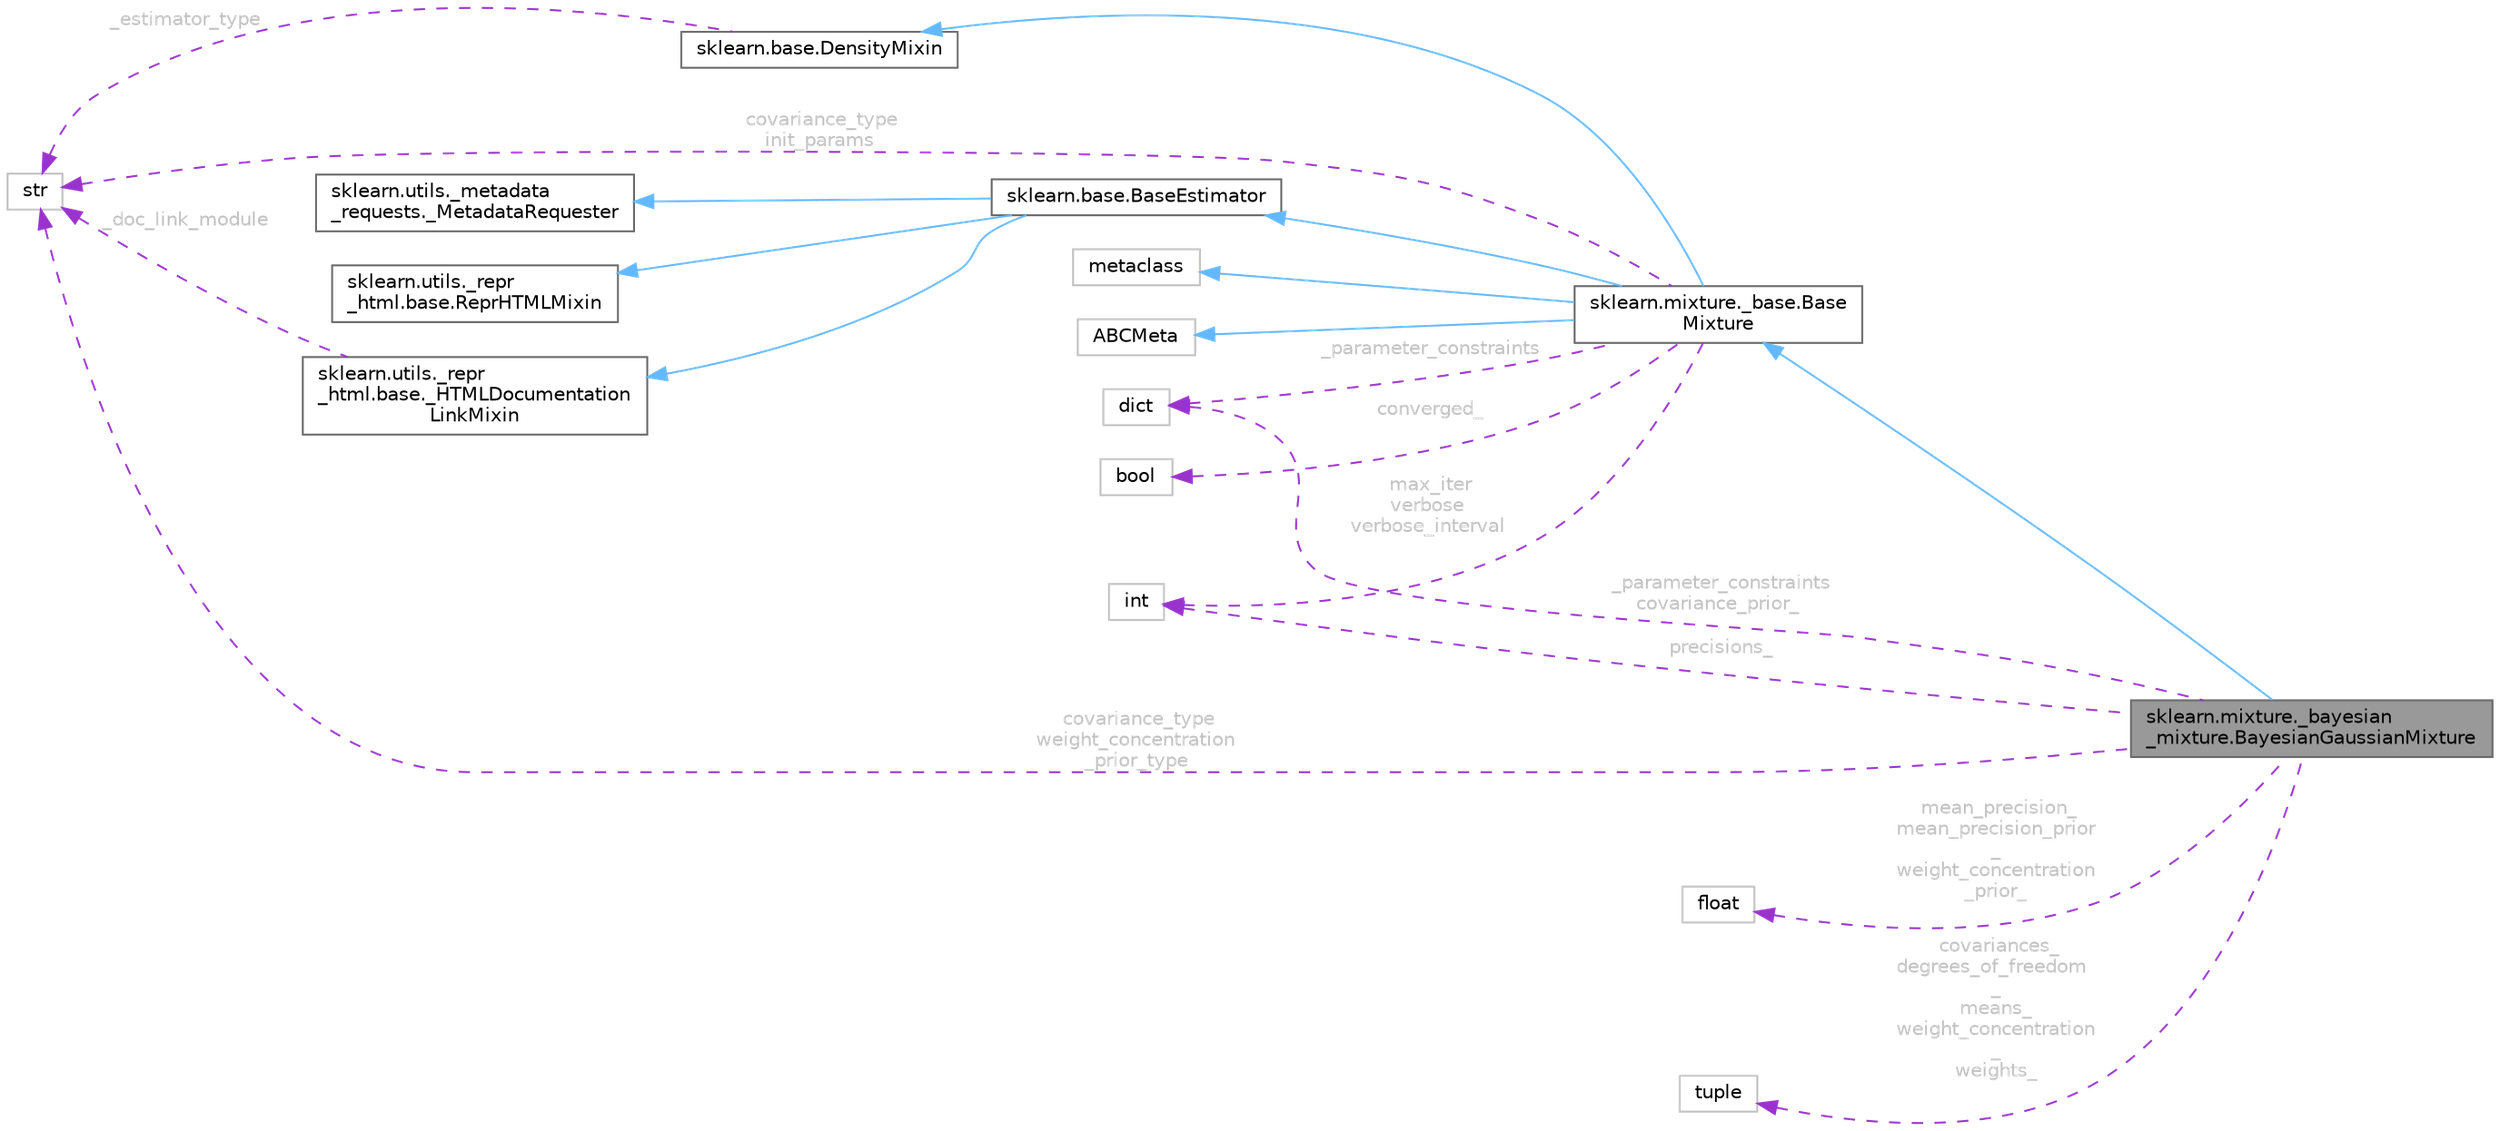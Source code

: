digraph "sklearn.mixture._bayesian_mixture.BayesianGaussianMixture"
{
 // LATEX_PDF_SIZE
  bgcolor="transparent";
  edge [fontname=Helvetica,fontsize=10,labelfontname=Helvetica,labelfontsize=10];
  node [fontname=Helvetica,fontsize=10,shape=box,height=0.2,width=0.4];
  rankdir="LR";
  Node1 [id="Node000001",label="sklearn.mixture._bayesian\l_mixture.BayesianGaussianMixture",height=0.2,width=0.4,color="gray40", fillcolor="grey60", style="filled", fontcolor="black",tooltip=" "];
  Node2 -> Node1 [id="edge20_Node000001_Node000002",dir="back",color="steelblue1",style="solid",tooltip=" "];
  Node2 [id="Node000002",label="sklearn.mixture._base.Base\lMixture",height=0.2,width=0.4,color="gray40", fillcolor="white", style="filled",URL="$d7/d6a/classsklearn_1_1mixture_1_1__base_1_1BaseMixture.html",tooltip=" "];
  Node3 -> Node2 [id="edge21_Node000002_Node000003",dir="back",color="steelblue1",style="solid",tooltip=" "];
  Node3 [id="Node000003",label="sklearn.base.DensityMixin",height=0.2,width=0.4,color="gray40", fillcolor="white", style="filled",URL="$dc/dd3/classsklearn_1_1base_1_1DensityMixin.html",tooltip=" "];
  Node4 -> Node3 [id="edge22_Node000003_Node000004",dir="back",color="darkorchid3",style="dashed",tooltip=" ",label=" _estimator_type",fontcolor="grey" ];
  Node4 [id="Node000004",label="str",height=0.2,width=0.4,color="grey75", fillcolor="white", style="filled",tooltip=" "];
  Node5 -> Node2 [id="edge23_Node000002_Node000005",dir="back",color="steelblue1",style="solid",tooltip=" "];
  Node5 [id="Node000005",label="sklearn.base.BaseEstimator",height=0.2,width=0.4,color="gray40", fillcolor="white", style="filled",URL="$d3/d20/classsklearn_1_1base_1_1BaseEstimator.html",tooltip=" "];
  Node6 -> Node5 [id="edge24_Node000005_Node000006",dir="back",color="steelblue1",style="solid",tooltip=" "];
  Node6 [id="Node000006",label="sklearn.utils._repr\l_html.base.ReprHTMLMixin",height=0.2,width=0.4,color="gray40", fillcolor="white", style="filled",URL="$d3/d50/classsklearn_1_1utils_1_1__repr__html_1_1base_1_1ReprHTMLMixin.html",tooltip=" "];
  Node7 -> Node5 [id="edge25_Node000005_Node000007",dir="back",color="steelblue1",style="solid",tooltip=" "];
  Node7 [id="Node000007",label="sklearn.utils._repr\l_html.base._HTMLDocumentation\lLinkMixin",height=0.2,width=0.4,color="gray40", fillcolor="white", style="filled",URL="$d5/d05/classsklearn_1_1utils_1_1__repr__html_1_1base_1_1__HTMLDocumentationLinkMixin.html",tooltip=" "];
  Node4 -> Node7 [id="edge26_Node000007_Node000004",dir="back",color="darkorchid3",style="dashed",tooltip=" ",label=" _doc_link_module",fontcolor="grey" ];
  Node8 -> Node5 [id="edge27_Node000005_Node000008",dir="back",color="steelblue1",style="solid",tooltip=" "];
  Node8 [id="Node000008",label="sklearn.utils._metadata\l_requests._MetadataRequester",height=0.2,width=0.4,color="gray40", fillcolor="white", style="filled",URL="$d6/dfa/classsklearn_1_1utils_1_1__metadata__requests_1_1__MetadataRequester.html",tooltip=" "];
  Node9 -> Node2 [id="edge28_Node000002_Node000009",dir="back",color="steelblue1",style="solid",tooltip=" "];
  Node9 [id="Node000009",label="metaclass",height=0.2,width=0.4,color="grey75", fillcolor="white", style="filled",URL="$d1/d9a/classmetaclass.html",tooltip=" "];
  Node10 -> Node2 [id="edge29_Node000002_Node000010",dir="back",color="steelblue1",style="solid",tooltip=" "];
  Node10 [id="Node000010",label="ABCMeta",height=0.2,width=0.4,color="grey75", fillcolor="white", style="filled",URL="$df/d42/classABCMeta.html",tooltip=" "];
  Node11 -> Node2 [id="edge30_Node000002_Node000011",dir="back",color="darkorchid3",style="dashed",tooltip=" ",label=" _parameter_constraints",fontcolor="grey" ];
  Node11 [id="Node000011",label="dict",height=0.2,width=0.4,color="grey75", fillcolor="white", style="filled",tooltip=" "];
  Node12 -> Node2 [id="edge31_Node000002_Node000012",dir="back",color="darkorchid3",style="dashed",tooltip=" ",label=" max_iter\nverbose\nverbose_interval",fontcolor="grey" ];
  Node12 [id="Node000012",label="int",height=0.2,width=0.4,color="grey75", fillcolor="white", style="filled",tooltip=" "];
  Node4 -> Node2 [id="edge32_Node000002_Node000004",dir="back",color="darkorchid3",style="dashed",tooltip=" ",label=" covariance_type\ninit_params",fontcolor="grey" ];
  Node13 -> Node2 [id="edge33_Node000002_Node000013",dir="back",color="darkorchid3",style="dashed",tooltip=" ",label=" converged_",fontcolor="grey" ];
  Node13 [id="Node000013",label="bool",height=0.2,width=0.4,color="grey75", fillcolor="white", style="filled",tooltip=" "];
  Node11 -> Node1 [id="edge34_Node000001_Node000011",dir="back",color="darkorchid3",style="dashed",tooltip=" ",label=" _parameter_constraints\ncovariance_prior_",fontcolor="grey" ];
  Node4 -> Node1 [id="edge35_Node000001_Node000004",dir="back",color="darkorchid3",style="dashed",tooltip=" ",label=" covariance_type\nweight_concentration\l_prior_type",fontcolor="grey" ];
  Node14 -> Node1 [id="edge36_Node000001_Node000014",dir="back",color="darkorchid3",style="dashed",tooltip=" ",label=" mean_precision_\nmean_precision_prior\l_\nweight_concentration\l_prior_",fontcolor="grey" ];
  Node14 [id="Node000014",label="float",height=0.2,width=0.4,color="grey75", fillcolor="white", style="filled",tooltip=" "];
  Node15 -> Node1 [id="edge37_Node000001_Node000015",dir="back",color="darkorchid3",style="dashed",tooltip=" ",label=" covariances_\ndegrees_of_freedom\l_\nmeans_\nweight_concentration\l_\nweights_",fontcolor="grey" ];
  Node15 [id="Node000015",label="tuple",height=0.2,width=0.4,color="grey75", fillcolor="white", style="filled",tooltip=" "];
  Node12 -> Node1 [id="edge38_Node000001_Node000012",dir="back",color="darkorchid3",style="dashed",tooltip=" ",label=" precisions_",fontcolor="grey" ];
}
